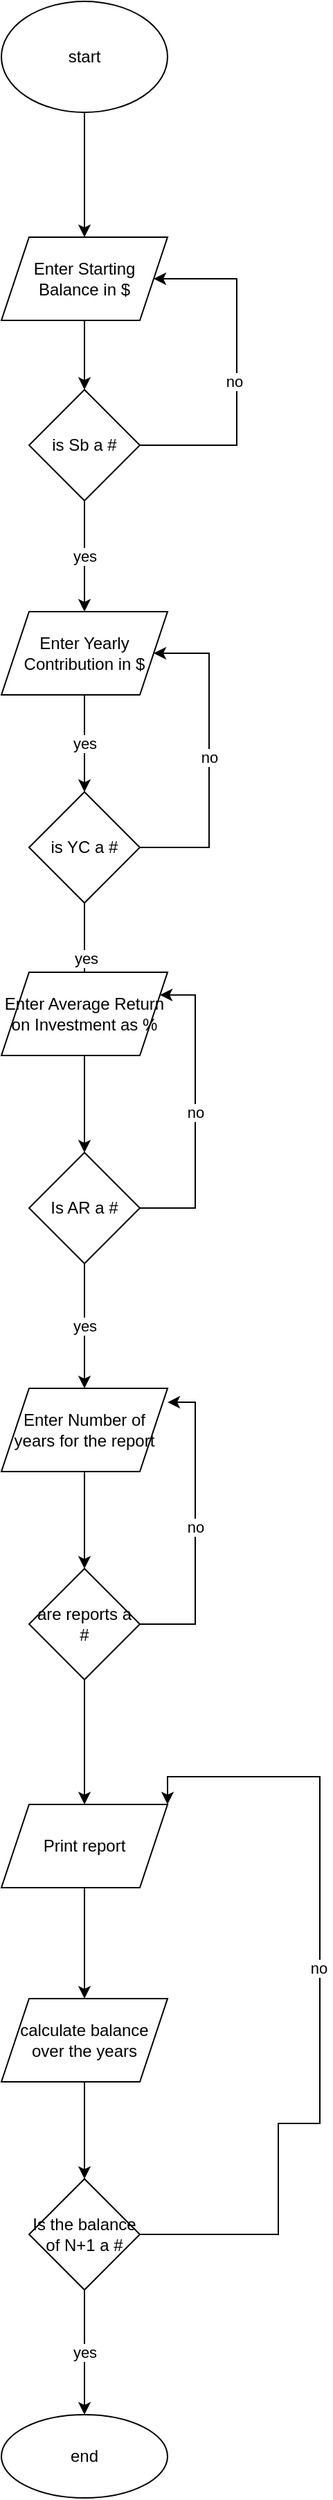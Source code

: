 <mxfile version="15.0.6" type="github">
  <diagram id="MTrx01kWKGJd-B7KPF-A" name="Page-1">
    <mxGraphModel dx="270" dy="577" grid="1" gridSize="10" guides="1" tooltips="1" connect="1" arrows="1" fold="1" page="1" pageScale="1" pageWidth="850" pageHeight="1100" math="0" shadow="0">
      <root>
        <mxCell id="0" />
        <mxCell id="1" parent="0" />
        <mxCell id="-lTcpbwHcMG8z6Zsfb-N-7" value="" style="edgeStyle=orthogonalEdgeStyle;rounded=0;orthogonalLoop=1;jettySize=auto;html=1;" edge="1" parent="1" source="-lTcpbwHcMG8z6Zsfb-N-1" target="-lTcpbwHcMG8z6Zsfb-N-6">
          <mxGeometry relative="1" as="geometry" />
        </mxCell>
        <mxCell id="-lTcpbwHcMG8z6Zsfb-N-1" value="start" style="ellipse;whiteSpace=wrap;html=1;" vertex="1" parent="1">
          <mxGeometry x="150" y="220" width="120" height="80" as="geometry" />
        </mxCell>
        <mxCell id="-lTcpbwHcMG8z6Zsfb-N-12" value="yes" style="edgeStyle=orthogonalEdgeStyle;rounded=0;orthogonalLoop=1;jettySize=auto;html=1;" edge="1" parent="1" source="-lTcpbwHcMG8z6Zsfb-N-2" target="-lTcpbwHcMG8z6Zsfb-N-11">
          <mxGeometry relative="1" as="geometry" />
        </mxCell>
        <mxCell id="-lTcpbwHcMG8z6Zsfb-N-13" style="edgeStyle=orthogonalEdgeStyle;rounded=0;orthogonalLoop=1;jettySize=auto;html=1;entryX=1;entryY=0.5;entryDx=0;entryDy=0;" edge="1" parent="1" source="-lTcpbwHcMG8z6Zsfb-N-2" target="-lTcpbwHcMG8z6Zsfb-N-6">
          <mxGeometry relative="1" as="geometry">
            <Array as="points">
              <mxPoint x="320" y="540" />
              <mxPoint x="320" y="420" />
            </Array>
          </mxGeometry>
        </mxCell>
        <mxCell id="-lTcpbwHcMG8z6Zsfb-N-14" value="no" style="edgeLabel;html=1;align=center;verticalAlign=middle;resizable=0;points=[];" vertex="1" connectable="0" parent="-lTcpbwHcMG8z6Zsfb-N-13">
          <mxGeometry x="-0.07" y="2" relative="1" as="geometry">
            <mxPoint as="offset" />
          </mxGeometry>
        </mxCell>
        <mxCell id="-lTcpbwHcMG8z6Zsfb-N-2" value="is Sb a #" style="rhombus;whiteSpace=wrap;html=1;" vertex="1" parent="1">
          <mxGeometry x="170" y="500" width="80" height="80" as="geometry" />
        </mxCell>
        <mxCell id="-lTcpbwHcMG8z6Zsfb-N-8" style="edgeStyle=orthogonalEdgeStyle;rounded=0;orthogonalLoop=1;jettySize=auto;html=1;" edge="1" parent="1" source="-lTcpbwHcMG8z6Zsfb-N-6" target="-lTcpbwHcMG8z6Zsfb-N-2">
          <mxGeometry relative="1" as="geometry" />
        </mxCell>
        <mxCell id="-lTcpbwHcMG8z6Zsfb-N-6" value="&lt;span&gt;Enter Starting Balance in $&lt;/span&gt;" style="shape=parallelogram;perimeter=parallelogramPerimeter;whiteSpace=wrap;html=1;fixedSize=1;" vertex="1" parent="1">
          <mxGeometry x="150" y="390" width="120" height="60" as="geometry" />
        </mxCell>
        <mxCell id="-lTcpbwHcMG8z6Zsfb-N-16" value="yes" style="edgeStyle=orthogonalEdgeStyle;rounded=0;orthogonalLoop=1;jettySize=auto;html=1;" edge="1" parent="1" source="-lTcpbwHcMG8z6Zsfb-N-11" target="-lTcpbwHcMG8z6Zsfb-N-15">
          <mxGeometry relative="1" as="geometry" />
        </mxCell>
        <mxCell id="-lTcpbwHcMG8z6Zsfb-N-11" value="Enter Yearly Contribution in $" style="shape=parallelogram;perimeter=parallelogramPerimeter;whiteSpace=wrap;html=1;fixedSize=1;" vertex="1" parent="1">
          <mxGeometry x="150" y="660" width="120" height="60" as="geometry" />
        </mxCell>
        <mxCell id="-lTcpbwHcMG8z6Zsfb-N-17" value="no" style="edgeStyle=orthogonalEdgeStyle;rounded=0;orthogonalLoop=1;jettySize=auto;html=1;exitX=1;exitY=0.5;exitDx=0;exitDy=0;entryX=1;entryY=0.5;entryDx=0;entryDy=0;" edge="1" parent="1" source="-lTcpbwHcMG8z6Zsfb-N-15" target="-lTcpbwHcMG8z6Zsfb-N-11">
          <mxGeometry relative="1" as="geometry">
            <Array as="points">
              <mxPoint x="300" y="830" />
              <mxPoint x="300" y="690" />
            </Array>
          </mxGeometry>
        </mxCell>
        <mxCell id="-lTcpbwHcMG8z6Zsfb-N-19" value="yes" style="edgeStyle=orthogonalEdgeStyle;rounded=0;orthogonalLoop=1;jettySize=auto;html=1;" edge="1" parent="1" source="-lTcpbwHcMG8z6Zsfb-N-15">
          <mxGeometry relative="1" as="geometry">
            <mxPoint x="210" y="950" as="targetPoint" />
          </mxGeometry>
        </mxCell>
        <mxCell id="-lTcpbwHcMG8z6Zsfb-N-15" value="is YC a #" style="rhombus;whiteSpace=wrap;html=1;" vertex="1" parent="1">
          <mxGeometry x="170" y="790" width="80" height="80" as="geometry" />
        </mxCell>
        <mxCell id="-lTcpbwHcMG8z6Zsfb-N-22" value="" style="edgeStyle=orthogonalEdgeStyle;rounded=0;orthogonalLoop=1;jettySize=auto;html=1;" edge="1" parent="1" source="-lTcpbwHcMG8z6Zsfb-N-20" target="-lTcpbwHcMG8z6Zsfb-N-21">
          <mxGeometry relative="1" as="geometry" />
        </mxCell>
        <mxCell id="-lTcpbwHcMG8z6Zsfb-N-20" value="Enter Average Return on Investment as %" style="shape=parallelogram;perimeter=parallelogramPerimeter;whiteSpace=wrap;html=1;fixedSize=1;" vertex="1" parent="1">
          <mxGeometry x="150" y="920" width="120" height="60" as="geometry" />
        </mxCell>
        <mxCell id="-lTcpbwHcMG8z6Zsfb-N-23" value="no" style="edgeStyle=orthogonalEdgeStyle;rounded=0;orthogonalLoop=1;jettySize=auto;html=1;exitX=1;exitY=0.5;exitDx=0;exitDy=0;entryX=1;entryY=0.25;entryDx=0;entryDy=0;" edge="1" parent="1" source="-lTcpbwHcMG8z6Zsfb-N-21" target="-lTcpbwHcMG8z6Zsfb-N-20">
          <mxGeometry relative="1" as="geometry">
            <Array as="points">
              <mxPoint x="290" y="1090" />
              <mxPoint x="290" y="936" />
            </Array>
          </mxGeometry>
        </mxCell>
        <mxCell id="-lTcpbwHcMG8z6Zsfb-N-25" value="yes" style="edgeStyle=orthogonalEdgeStyle;rounded=0;orthogonalLoop=1;jettySize=auto;html=1;" edge="1" parent="1" source="-lTcpbwHcMG8z6Zsfb-N-21" target="-lTcpbwHcMG8z6Zsfb-N-24">
          <mxGeometry relative="1" as="geometry" />
        </mxCell>
        <mxCell id="-lTcpbwHcMG8z6Zsfb-N-21" value="Is AR a #" style="rhombus;whiteSpace=wrap;html=1;" vertex="1" parent="1">
          <mxGeometry x="170" y="1050" width="80" height="80" as="geometry" />
        </mxCell>
        <mxCell id="-lTcpbwHcMG8z6Zsfb-N-28" value="" style="edgeStyle=orthogonalEdgeStyle;rounded=0;orthogonalLoop=1;jettySize=auto;html=1;" edge="1" parent="1" source="-lTcpbwHcMG8z6Zsfb-N-24" target="-lTcpbwHcMG8z6Zsfb-N-27">
          <mxGeometry relative="1" as="geometry" />
        </mxCell>
        <mxCell id="-lTcpbwHcMG8z6Zsfb-N-24" value="Enter Number of years for the report" style="shape=parallelogram;perimeter=parallelogramPerimeter;whiteSpace=wrap;html=1;fixedSize=1;" vertex="1" parent="1">
          <mxGeometry x="150" y="1220" width="120" height="60" as="geometry" />
        </mxCell>
        <mxCell id="-lTcpbwHcMG8z6Zsfb-N-29" value="no" style="edgeStyle=orthogonalEdgeStyle;rounded=0;orthogonalLoop=1;jettySize=auto;html=1;entryX=1;entryY=0.167;entryDx=0;entryDy=0;entryPerimeter=0;" edge="1" parent="1" source="-lTcpbwHcMG8z6Zsfb-N-27" target="-lTcpbwHcMG8z6Zsfb-N-24">
          <mxGeometry relative="1" as="geometry">
            <Array as="points">
              <mxPoint x="290" y="1390" />
              <mxPoint x="290" y="1230" />
            </Array>
          </mxGeometry>
        </mxCell>
        <mxCell id="-lTcpbwHcMG8z6Zsfb-N-38" value="" style="edgeStyle=orthogonalEdgeStyle;rounded=0;orthogonalLoop=1;jettySize=auto;html=1;" edge="1" parent="1" source="-lTcpbwHcMG8z6Zsfb-N-27" target="-lTcpbwHcMG8z6Zsfb-N-37">
          <mxGeometry relative="1" as="geometry" />
        </mxCell>
        <mxCell id="-lTcpbwHcMG8z6Zsfb-N-27" value="are reports a #" style="rhombus;whiteSpace=wrap;html=1;" vertex="1" parent="1">
          <mxGeometry x="170" y="1350" width="80" height="80" as="geometry" />
        </mxCell>
        <mxCell id="-lTcpbwHcMG8z6Zsfb-N-40" value="" style="edgeStyle=orthogonalEdgeStyle;rounded=0;orthogonalLoop=1;jettySize=auto;html=1;" edge="1" parent="1" source="-lTcpbwHcMG8z6Zsfb-N-37" target="-lTcpbwHcMG8z6Zsfb-N-39">
          <mxGeometry relative="1" as="geometry" />
        </mxCell>
        <mxCell id="-lTcpbwHcMG8z6Zsfb-N-37" value="Print report" style="shape=parallelogram;perimeter=parallelogramPerimeter;whiteSpace=wrap;html=1;fixedSize=1;" vertex="1" parent="1">
          <mxGeometry x="150" y="1520" width="120" height="60" as="geometry" />
        </mxCell>
        <mxCell id="-lTcpbwHcMG8z6Zsfb-N-42" value="" style="edgeStyle=orthogonalEdgeStyle;rounded=0;orthogonalLoop=1;jettySize=auto;html=1;" edge="1" parent="1" source="-lTcpbwHcMG8z6Zsfb-N-39" target="-lTcpbwHcMG8z6Zsfb-N-41">
          <mxGeometry relative="1" as="geometry" />
        </mxCell>
        <mxCell id="-lTcpbwHcMG8z6Zsfb-N-39" value="calculate balance over the years" style="shape=parallelogram;perimeter=parallelogramPerimeter;whiteSpace=wrap;html=1;fixedSize=1;" vertex="1" parent="1">
          <mxGeometry x="150" y="1660" width="120" height="60" as="geometry" />
        </mxCell>
        <mxCell id="-lTcpbwHcMG8z6Zsfb-N-43" style="edgeStyle=orthogonalEdgeStyle;rounded=0;orthogonalLoop=1;jettySize=auto;html=1;entryX=1;entryY=0;entryDx=0;entryDy=0;" edge="1" parent="1" source="-lTcpbwHcMG8z6Zsfb-N-41" target="-lTcpbwHcMG8z6Zsfb-N-37">
          <mxGeometry relative="1" as="geometry">
            <Array as="points">
              <mxPoint x="350" y="1830" />
              <mxPoint x="350" y="1750" />
              <mxPoint x="380" y="1750" />
              <mxPoint x="380" y="1500" />
              <mxPoint x="270" y="1500" />
            </Array>
          </mxGeometry>
        </mxCell>
        <mxCell id="-lTcpbwHcMG8z6Zsfb-N-44" value="no" style="edgeLabel;html=1;align=center;verticalAlign=middle;resizable=0;points=[];" vertex="1" connectable="0" parent="-lTcpbwHcMG8z6Zsfb-N-43">
          <mxGeometry x="0.094" y="1" relative="1" as="geometry">
            <mxPoint as="offset" />
          </mxGeometry>
        </mxCell>
        <mxCell id="-lTcpbwHcMG8z6Zsfb-N-46" value="yes" style="edgeStyle=orthogonalEdgeStyle;rounded=0;orthogonalLoop=1;jettySize=auto;html=1;" edge="1" parent="1" source="-lTcpbwHcMG8z6Zsfb-N-41" target="-lTcpbwHcMG8z6Zsfb-N-45">
          <mxGeometry relative="1" as="geometry" />
        </mxCell>
        <mxCell id="-lTcpbwHcMG8z6Zsfb-N-41" value="Is the balance of N+1 a #" style="rhombus;whiteSpace=wrap;html=1;" vertex="1" parent="1">
          <mxGeometry x="170" y="1790" width="80" height="80" as="geometry" />
        </mxCell>
        <mxCell id="-lTcpbwHcMG8z6Zsfb-N-45" value="end" style="ellipse;whiteSpace=wrap;html=1;" vertex="1" parent="1">
          <mxGeometry x="150" y="1960" width="120" height="60" as="geometry" />
        </mxCell>
      </root>
    </mxGraphModel>
  </diagram>
</mxfile>
